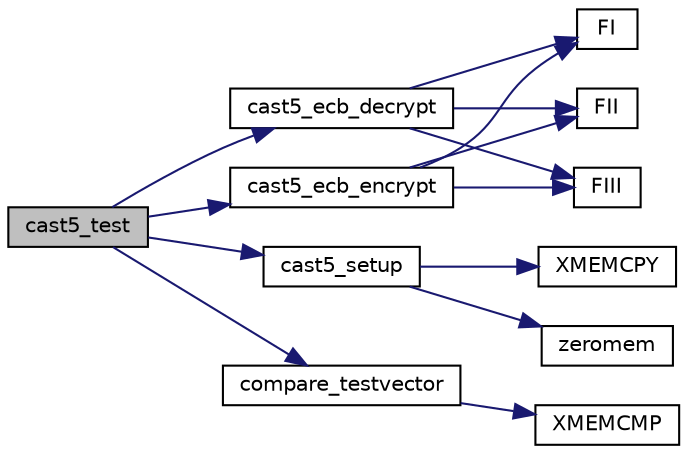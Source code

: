 digraph "cast5_test"
{
 // LATEX_PDF_SIZE
  edge [fontname="Helvetica",fontsize="10",labelfontname="Helvetica",labelfontsize="10"];
  node [fontname="Helvetica",fontsize="10",shape=record];
  rankdir="LR";
  Node21 [label="cast5_test",height=0.2,width=0.4,color="black", fillcolor="grey75", style="filled", fontcolor="black",tooltip="Performs a self-test of the LTC_CAST5 block cipher."];
  Node21 -> Node22 [color="midnightblue",fontsize="10",style="solid",fontname="Helvetica"];
  Node22 [label="cast5_ecb_decrypt",height=0.2,width=0.4,color="black", fillcolor="white", style="filled",URL="$cast5_8c.html#abfc4ec69aa83d38addda25574a1cd0a3",tooltip="Decrypts a block of text with LTC_CAST5."];
  Node22 -> Node23 [color="midnightblue",fontsize="10",style="solid",fontname="Helvetica"];
  Node23 [label="FI",height=0.2,width=0.4,color="black", fillcolor="white", style="filled",URL="$cast5_8c.html#a5ba09c52cceb2a6892d2e77bedd1b562",tooltip=" "];
  Node22 -> Node24 [color="midnightblue",fontsize="10",style="solid",fontname="Helvetica"];
  Node24 [label="FII",height=0.2,width=0.4,color="black", fillcolor="white", style="filled",URL="$cast5_8c.html#a9861c8bcbd7032254596ded02169434d",tooltip=" "];
  Node22 -> Node25 [color="midnightblue",fontsize="10",style="solid",fontname="Helvetica"];
  Node25 [label="FIII",height=0.2,width=0.4,color="black", fillcolor="white", style="filled",URL="$cast5_8c.html#ada22bc67c66dfe91b33aba022fe65538",tooltip=" "];
  Node21 -> Node26 [color="midnightblue",fontsize="10",style="solid",fontname="Helvetica"];
  Node26 [label="cast5_ecb_encrypt",height=0.2,width=0.4,color="black", fillcolor="white", style="filled",URL="$cast5_8c.html#a968bb70bc9d18adaa47d1b4214a7a943",tooltip="Encrypts a block of text with LTC_CAST5."];
  Node26 -> Node23 [color="midnightblue",fontsize="10",style="solid",fontname="Helvetica"];
  Node26 -> Node24 [color="midnightblue",fontsize="10",style="solid",fontname="Helvetica"];
  Node26 -> Node25 [color="midnightblue",fontsize="10",style="solid",fontname="Helvetica"];
  Node21 -> Node27 [color="midnightblue",fontsize="10",style="solid",fontname="Helvetica"];
  Node27 [label="cast5_setup",height=0.2,width=0.4,color="black", fillcolor="white", style="filled",URL="$cast5_8c.html#aa76a3eb67caeddcfdc467a5d3fde9f1a",tooltip="Initialize the LTC_CAST5 block cipher."];
  Node27 -> Node28 [color="midnightblue",fontsize="10",style="solid",fontname="Helvetica"];
  Node28 [label="XMEMCPY",height=0.2,width=0.4,color="black", fillcolor="white", style="filled",URL="$tomcrypt__cfg_8h.html#a7691dd48d60d5fc6daf2fa7ec4c55e12",tooltip=" "];
  Node27 -> Node29 [color="midnightblue",fontsize="10",style="solid",fontname="Helvetica"];
  Node29 [label="zeromem",height=0.2,width=0.4,color="black", fillcolor="white", style="filled",URL="$tomcrypt__misc_8h.html#a63b6e188713790263bfd3612fe8b398f",tooltip="Zero a block of memory."];
  Node21 -> Node30 [color="midnightblue",fontsize="10",style="solid",fontname="Helvetica"];
  Node30 [label="compare_testvector",height=0.2,width=0.4,color="black", fillcolor="white", style="filled",URL="$tomcrypt__misc_8h.html#a7764a7f27897c6182335752df00b5f8e",tooltip="Compare two test-vectors."];
  Node30 -> Node31 [color="midnightblue",fontsize="10",style="solid",fontname="Helvetica"];
  Node31 [label="XMEMCMP",height=0.2,width=0.4,color="black", fillcolor="white", style="filled",URL="$tomcrypt__cfg_8h.html#a372b974ec0ac07abcd55297554fe540f",tooltip=" "];
}
